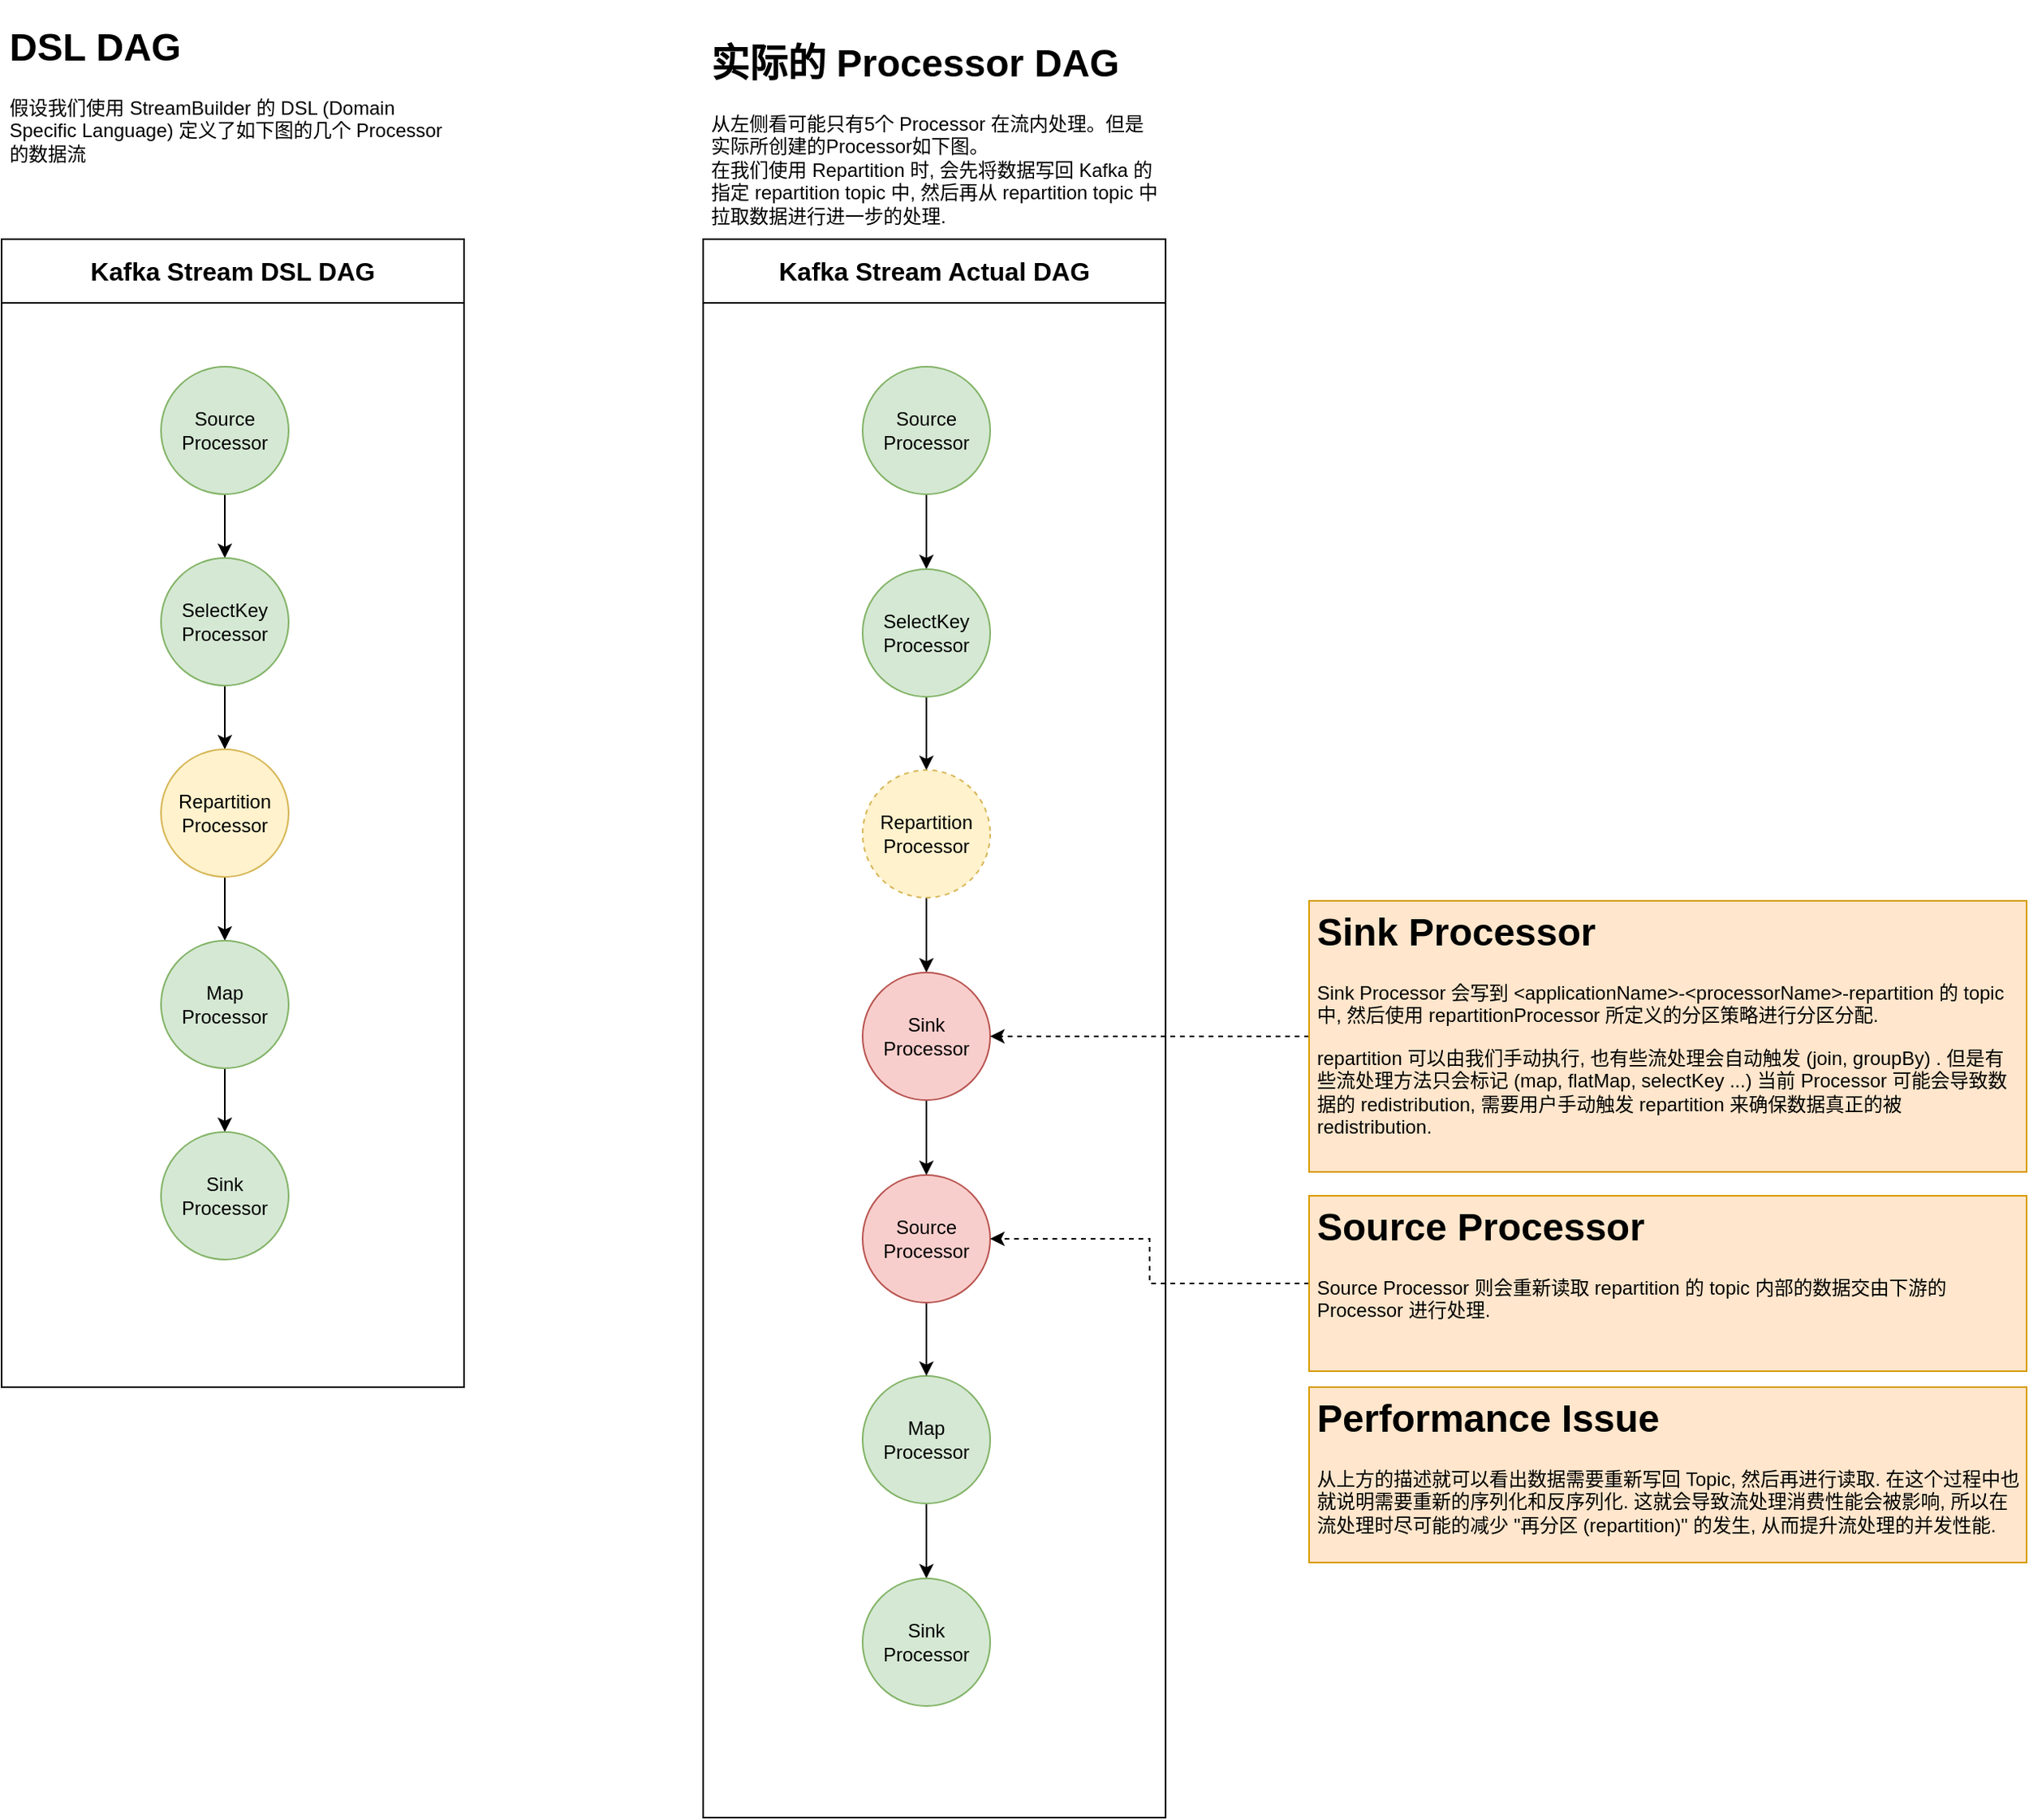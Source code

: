 <mxfile version="21.6.6" type="github">
  <diagram name="第 1 页" id="V5XuhAsXkyWBFnd4CzGN">
    <mxGraphModel dx="1579" dy="901" grid="1" gridSize="10" guides="1" tooltips="1" connect="1" arrows="1" fold="1" page="1" pageScale="1" pageWidth="827" pageHeight="1169" math="0" shadow="0">
      <root>
        <mxCell id="0" />
        <mxCell id="1" parent="0" />
        <mxCell id="2oByHQfNDszcQ_HSohr_-1" value="Kafka Stream DSL DAG" style="swimlane;whiteSpace=wrap;html=1;startSize=40;fontSize=16;" vertex="1" parent="1">
          <mxGeometry x="40" y="150" width="290" height="720" as="geometry" />
        </mxCell>
        <mxCell id="2oByHQfNDszcQ_HSohr_-4" style="edgeStyle=orthogonalEdgeStyle;rounded=0;orthogonalLoop=1;jettySize=auto;html=1;" edge="1" parent="2oByHQfNDszcQ_HSohr_-1" source="2oByHQfNDszcQ_HSohr_-2" target="2oByHQfNDszcQ_HSohr_-3">
          <mxGeometry relative="1" as="geometry" />
        </mxCell>
        <mxCell id="2oByHQfNDszcQ_HSohr_-2" value="Source&lt;br&gt;Processor" style="ellipse;whiteSpace=wrap;html=1;aspect=fixed;fillColor=#d5e8d4;strokeColor=#82b366;" vertex="1" parent="2oByHQfNDszcQ_HSohr_-1">
          <mxGeometry x="100" y="80" width="80" height="80" as="geometry" />
        </mxCell>
        <mxCell id="2oByHQfNDszcQ_HSohr_-6" style="edgeStyle=orthogonalEdgeStyle;rounded=0;orthogonalLoop=1;jettySize=auto;html=1;" edge="1" parent="2oByHQfNDszcQ_HSohr_-1" source="2oByHQfNDszcQ_HSohr_-3" target="2oByHQfNDszcQ_HSohr_-5">
          <mxGeometry relative="1" as="geometry" />
        </mxCell>
        <mxCell id="2oByHQfNDszcQ_HSohr_-3" value="SelectKey&lt;br&gt;Processor" style="ellipse;whiteSpace=wrap;html=1;aspect=fixed;fillColor=#d5e8d4;strokeColor=#82b366;" vertex="1" parent="2oByHQfNDszcQ_HSohr_-1">
          <mxGeometry x="100" y="200" width="80" height="80" as="geometry" />
        </mxCell>
        <mxCell id="2oByHQfNDszcQ_HSohr_-8" style="edgeStyle=orthogonalEdgeStyle;rounded=0;orthogonalLoop=1;jettySize=auto;html=1;" edge="1" parent="2oByHQfNDszcQ_HSohr_-1" source="2oByHQfNDszcQ_HSohr_-5" target="2oByHQfNDszcQ_HSohr_-7">
          <mxGeometry relative="1" as="geometry" />
        </mxCell>
        <mxCell id="2oByHQfNDszcQ_HSohr_-5" value="Repartition&lt;br&gt;Processor" style="ellipse;whiteSpace=wrap;html=1;aspect=fixed;fillColor=#fff2cc;strokeColor=#d6b656;" vertex="1" parent="2oByHQfNDszcQ_HSohr_-1">
          <mxGeometry x="100" y="320" width="80" height="80" as="geometry" />
        </mxCell>
        <mxCell id="2oByHQfNDszcQ_HSohr_-10" value="" style="edgeStyle=orthogonalEdgeStyle;rounded=0;orthogonalLoop=1;jettySize=auto;html=1;" edge="1" parent="2oByHQfNDszcQ_HSohr_-1" source="2oByHQfNDszcQ_HSohr_-7" target="2oByHQfNDszcQ_HSohr_-9">
          <mxGeometry relative="1" as="geometry" />
        </mxCell>
        <mxCell id="2oByHQfNDszcQ_HSohr_-7" value="Map&lt;br&gt;Processor" style="ellipse;whiteSpace=wrap;html=1;aspect=fixed;fillColor=#d5e8d4;strokeColor=#82b366;" vertex="1" parent="2oByHQfNDszcQ_HSohr_-1">
          <mxGeometry x="100" y="440" width="80" height="80" as="geometry" />
        </mxCell>
        <mxCell id="2oByHQfNDszcQ_HSohr_-9" value="Sink&lt;br&gt;Processor" style="ellipse;whiteSpace=wrap;html=1;aspect=fixed;fillColor=#d5e8d4;strokeColor=#82b366;" vertex="1" parent="2oByHQfNDszcQ_HSohr_-1">
          <mxGeometry x="100" y="560" width="80" height="80" as="geometry" />
        </mxCell>
        <mxCell id="2oByHQfNDszcQ_HSohr_-11" value="&lt;h1&gt;DSL DAG&lt;/h1&gt;&lt;div&gt;假设我们使用 StreamBuilder 的 DSL (Domain Specific Language) 定义了如下图的几个 Processor 的数据流&lt;/div&gt;" style="text;html=1;strokeColor=none;fillColor=none;spacing=5;spacingTop=-20;whiteSpace=wrap;overflow=hidden;rounded=0;" vertex="1" parent="1">
          <mxGeometry x="40" y="10" width="290" height="120" as="geometry" />
        </mxCell>
        <mxCell id="2oByHQfNDszcQ_HSohr_-12" value="&lt;h1&gt;实际的 Processor DAG&lt;/h1&gt;&lt;div&gt;从左侧看可能只有5个 Processor 在流内处理。但是实际所创建的Processor如下图。&lt;/div&gt;&lt;div&gt;在我们使用 Repartition 时, 会先将数据写回 Kafka 的指定 repartition topic 中, 然后再从 repartition topic 中拉取数据进行进一步的处理.&lt;/div&gt;" style="text;html=1;strokeColor=none;fillColor=none;spacing=5;spacingTop=-20;whiteSpace=wrap;overflow=hidden;rounded=0;" vertex="1" parent="1">
          <mxGeometry x="480" y="20" width="290" height="130" as="geometry" />
        </mxCell>
        <mxCell id="2oByHQfNDszcQ_HSohr_-13" value="Kafka Stream Actual DAG" style="swimlane;whiteSpace=wrap;html=1;startSize=40;fontSize=16;" vertex="1" parent="1">
          <mxGeometry x="480" y="150" width="290" height="990" as="geometry" />
        </mxCell>
        <mxCell id="2oByHQfNDszcQ_HSohr_-14" style="edgeStyle=orthogonalEdgeStyle;rounded=0;orthogonalLoop=1;jettySize=auto;html=1;" edge="1" parent="2oByHQfNDszcQ_HSohr_-13" source="2oByHQfNDszcQ_HSohr_-15" target="2oByHQfNDszcQ_HSohr_-17">
          <mxGeometry relative="1" as="geometry" />
        </mxCell>
        <mxCell id="2oByHQfNDszcQ_HSohr_-15" value="Source&lt;br&gt;Processor" style="ellipse;whiteSpace=wrap;html=1;aspect=fixed;fillColor=#d5e8d4;strokeColor=#82b366;" vertex="1" parent="2oByHQfNDszcQ_HSohr_-13">
          <mxGeometry x="100" y="80" width="80" height="80" as="geometry" />
        </mxCell>
        <mxCell id="2oByHQfNDszcQ_HSohr_-16" style="edgeStyle=orthogonalEdgeStyle;rounded=0;orthogonalLoop=1;jettySize=auto;html=1;" edge="1" parent="2oByHQfNDszcQ_HSohr_-13" source="2oByHQfNDszcQ_HSohr_-17" target="2oByHQfNDszcQ_HSohr_-19">
          <mxGeometry relative="1" as="geometry" />
        </mxCell>
        <mxCell id="2oByHQfNDszcQ_HSohr_-17" value="SelectKey&lt;br&gt;Processor" style="ellipse;whiteSpace=wrap;html=1;aspect=fixed;fillColor=#d5e8d4;strokeColor=#82b366;" vertex="1" parent="2oByHQfNDszcQ_HSohr_-13">
          <mxGeometry x="100" y="207" width="80" height="80" as="geometry" />
        </mxCell>
        <mxCell id="2oByHQfNDszcQ_HSohr_-24" value="" style="edgeStyle=orthogonalEdgeStyle;rounded=0;orthogonalLoop=1;jettySize=auto;html=1;" edge="1" parent="2oByHQfNDszcQ_HSohr_-13" source="2oByHQfNDszcQ_HSohr_-19" target="2oByHQfNDszcQ_HSohr_-23">
          <mxGeometry relative="1" as="geometry" />
        </mxCell>
        <mxCell id="2oByHQfNDszcQ_HSohr_-19" value="Repartition&lt;br&gt;Processor" style="ellipse;whiteSpace=wrap;html=1;aspect=fixed;dashed=1;fillColor=#fff2cc;strokeColor=#d6b656;" vertex="1" parent="2oByHQfNDszcQ_HSohr_-13">
          <mxGeometry x="100" y="333" width="80" height="80" as="geometry" />
        </mxCell>
        <mxCell id="2oByHQfNDszcQ_HSohr_-20" value="" style="edgeStyle=orthogonalEdgeStyle;rounded=0;orthogonalLoop=1;jettySize=auto;html=1;" edge="1" parent="2oByHQfNDszcQ_HSohr_-13" source="2oByHQfNDszcQ_HSohr_-21" target="2oByHQfNDszcQ_HSohr_-22">
          <mxGeometry relative="1" as="geometry" />
        </mxCell>
        <mxCell id="2oByHQfNDszcQ_HSohr_-21" value="Map&lt;br&gt;Processor" style="ellipse;whiteSpace=wrap;html=1;aspect=fixed;fillColor=#d5e8d4;strokeColor=#82b366;" vertex="1" parent="2oByHQfNDszcQ_HSohr_-13">
          <mxGeometry x="100" y="713" width="80" height="80" as="geometry" />
        </mxCell>
        <mxCell id="2oByHQfNDszcQ_HSohr_-22" value="Sink&lt;br&gt;Processor" style="ellipse;whiteSpace=wrap;html=1;aspect=fixed;fillColor=#d5e8d4;strokeColor=#82b366;" vertex="1" parent="2oByHQfNDszcQ_HSohr_-13">
          <mxGeometry x="100" y="840" width="80" height="80" as="geometry" />
        </mxCell>
        <mxCell id="2oByHQfNDszcQ_HSohr_-26" value="" style="edgeStyle=orthogonalEdgeStyle;rounded=0;orthogonalLoop=1;jettySize=auto;html=1;" edge="1" parent="2oByHQfNDszcQ_HSohr_-13" source="2oByHQfNDszcQ_HSohr_-23" target="2oByHQfNDszcQ_HSohr_-25">
          <mxGeometry relative="1" as="geometry" />
        </mxCell>
        <mxCell id="2oByHQfNDszcQ_HSohr_-23" value="Sink&lt;br&gt;Processor" style="ellipse;whiteSpace=wrap;html=1;aspect=fixed;fillColor=#f8cecc;strokeColor=#b85450;" vertex="1" parent="2oByHQfNDszcQ_HSohr_-13">
          <mxGeometry x="100" y="460" width="80" height="80" as="geometry" />
        </mxCell>
        <mxCell id="2oByHQfNDszcQ_HSohr_-27" style="edgeStyle=orthogonalEdgeStyle;rounded=0;orthogonalLoop=1;jettySize=auto;html=1;" edge="1" parent="2oByHQfNDszcQ_HSohr_-13" source="2oByHQfNDszcQ_HSohr_-25" target="2oByHQfNDszcQ_HSohr_-21">
          <mxGeometry relative="1" as="geometry" />
        </mxCell>
        <mxCell id="2oByHQfNDszcQ_HSohr_-25" value="Source&lt;br&gt;Processor" style="ellipse;whiteSpace=wrap;html=1;aspect=fixed;fillColor=#f8cecc;strokeColor=#b85450;" vertex="1" parent="2oByHQfNDszcQ_HSohr_-13">
          <mxGeometry x="100" y="587" width="80" height="80" as="geometry" />
        </mxCell>
        <mxCell id="2oByHQfNDszcQ_HSohr_-31" style="edgeStyle=orthogonalEdgeStyle;rounded=0;orthogonalLoop=1;jettySize=auto;html=1;entryX=1;entryY=0.5;entryDx=0;entryDy=0;dashed=1;" edge="1" parent="1" source="2oByHQfNDszcQ_HSohr_-30" target="2oByHQfNDszcQ_HSohr_-23">
          <mxGeometry relative="1" as="geometry" />
        </mxCell>
        <mxCell id="2oByHQfNDszcQ_HSohr_-30" value="&lt;h1&gt;Sink Processor&lt;/h1&gt;&lt;p&gt;Sink Processor 会写到 &amp;lt;applicationName&amp;gt;-&amp;lt;processorName&amp;gt;-repartition 的 topic 中, 然后使用 repartitionProcessor 所定义的分区策略进行分区分配.&lt;/p&gt;&lt;p&gt;repartition 可以由我们手动执行, 也有些流处理会自动触发 (join, groupBy) . 但是有些流处理方法只会标记 (map, flatMap, selectKey ...) 当前 Processor 可能会导致数据的 redistribution, 需要用户手动触发 repartition 来确保数据真正的被 redistribution.&lt;/p&gt;" style="text;html=1;strokeColor=#d79b00;fillColor=#ffe6cc;spacing=5;spacingTop=-20;whiteSpace=wrap;overflow=hidden;rounded=0;" vertex="1" parent="1">
          <mxGeometry x="860" y="565" width="450" height="170" as="geometry" />
        </mxCell>
        <mxCell id="2oByHQfNDszcQ_HSohr_-33" style="edgeStyle=orthogonalEdgeStyle;rounded=0;orthogonalLoop=1;jettySize=auto;html=1;dashed=1;" edge="1" parent="1" source="2oByHQfNDszcQ_HSohr_-32" target="2oByHQfNDszcQ_HSohr_-25">
          <mxGeometry relative="1" as="geometry" />
        </mxCell>
        <mxCell id="2oByHQfNDszcQ_HSohr_-32" value="&lt;h1&gt;Source Processor&lt;/h1&gt;&lt;p&gt;Source Processor 则会重新读取 repartition 的 topic 内部的数据交由下游的 Processor 进行处理.&lt;/p&gt;" style="text;html=1;strokeColor=#d79b00;fillColor=#ffe6cc;spacing=5;spacingTop=-20;whiteSpace=wrap;overflow=hidden;rounded=0;" vertex="1" parent="1">
          <mxGeometry x="860" y="750" width="450" height="110" as="geometry" />
        </mxCell>
        <mxCell id="2oByHQfNDszcQ_HSohr_-34" value="&lt;h1&gt;Performance Issue&lt;/h1&gt;&lt;p&gt;从上方的描述就可以看出数据需要重新写回 Topic, 然后再进行读取. 在这个过程中也就说明需要重新的序列化和反序列化. 这就会导致流处理消费性能会被影响, 所以在流处理时尽可能的减少 &quot;再分区 (repartition)&quot; 的发生, 从而提升流处理的并发性能.&lt;/p&gt;" style="text;html=1;strokeColor=#d79b00;fillColor=#ffe6cc;spacing=5;spacingTop=-20;whiteSpace=wrap;overflow=hidden;rounded=0;" vertex="1" parent="1">
          <mxGeometry x="860" y="870" width="450" height="110" as="geometry" />
        </mxCell>
      </root>
    </mxGraphModel>
  </diagram>
</mxfile>

